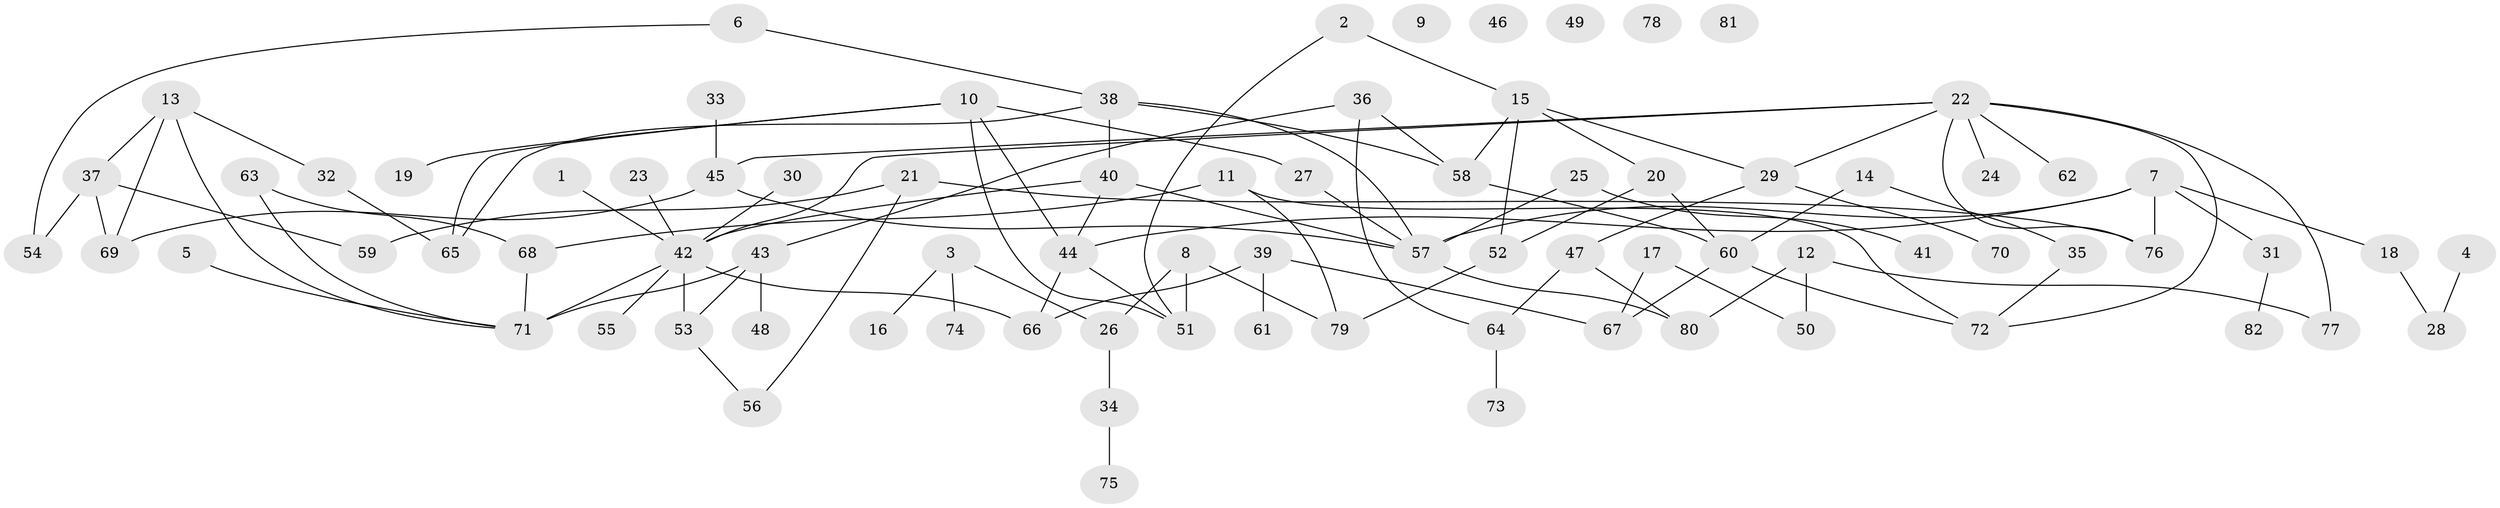 // Generated by graph-tools (version 1.1) at 2025/38/03/09/25 04:38:53]
// undirected, 82 vertices, 107 edges
graph export_dot {
graph [start="1"]
  node [color=gray90,style=filled];
  1;
  2;
  3;
  4;
  5;
  6;
  7;
  8;
  9;
  10;
  11;
  12;
  13;
  14;
  15;
  16;
  17;
  18;
  19;
  20;
  21;
  22;
  23;
  24;
  25;
  26;
  27;
  28;
  29;
  30;
  31;
  32;
  33;
  34;
  35;
  36;
  37;
  38;
  39;
  40;
  41;
  42;
  43;
  44;
  45;
  46;
  47;
  48;
  49;
  50;
  51;
  52;
  53;
  54;
  55;
  56;
  57;
  58;
  59;
  60;
  61;
  62;
  63;
  64;
  65;
  66;
  67;
  68;
  69;
  70;
  71;
  72;
  73;
  74;
  75;
  76;
  77;
  78;
  79;
  80;
  81;
  82;
  1 -- 42;
  2 -- 15;
  2 -- 51;
  3 -- 16;
  3 -- 26;
  3 -- 74;
  4 -- 28;
  5 -- 71;
  6 -- 38;
  6 -- 54;
  7 -- 18;
  7 -- 31;
  7 -- 44;
  7 -- 57;
  7 -- 76;
  8 -- 26;
  8 -- 51;
  8 -- 79;
  10 -- 19;
  10 -- 27;
  10 -- 44;
  10 -- 51;
  10 -- 65;
  11 -- 68;
  11 -- 72;
  11 -- 79;
  12 -- 50;
  12 -- 77;
  12 -- 80;
  13 -- 32;
  13 -- 37;
  13 -- 69;
  13 -- 71;
  14 -- 35;
  14 -- 60;
  15 -- 20;
  15 -- 29;
  15 -- 52;
  15 -- 58;
  17 -- 50;
  17 -- 67;
  18 -- 28;
  20 -- 52;
  20 -- 60;
  21 -- 56;
  21 -- 59;
  21 -- 76;
  22 -- 24;
  22 -- 29;
  22 -- 42;
  22 -- 45;
  22 -- 62;
  22 -- 72;
  22 -- 76;
  22 -- 77;
  23 -- 42;
  25 -- 41;
  25 -- 57;
  26 -- 34;
  27 -- 57;
  29 -- 47;
  29 -- 70;
  30 -- 42;
  31 -- 82;
  32 -- 65;
  33 -- 45;
  34 -- 75;
  35 -- 72;
  36 -- 43;
  36 -- 58;
  36 -- 64;
  37 -- 54;
  37 -- 59;
  37 -- 69;
  38 -- 40;
  38 -- 57;
  38 -- 58;
  38 -- 65;
  39 -- 61;
  39 -- 66;
  39 -- 67;
  40 -- 42;
  40 -- 44;
  40 -- 57;
  42 -- 53;
  42 -- 55;
  42 -- 66;
  42 -- 71;
  43 -- 48;
  43 -- 53;
  43 -- 71;
  44 -- 51;
  44 -- 66;
  45 -- 57;
  45 -- 69;
  47 -- 64;
  47 -- 80;
  52 -- 79;
  53 -- 56;
  57 -- 80;
  58 -- 60;
  60 -- 67;
  60 -- 72;
  63 -- 68;
  63 -- 71;
  64 -- 73;
  68 -- 71;
}
